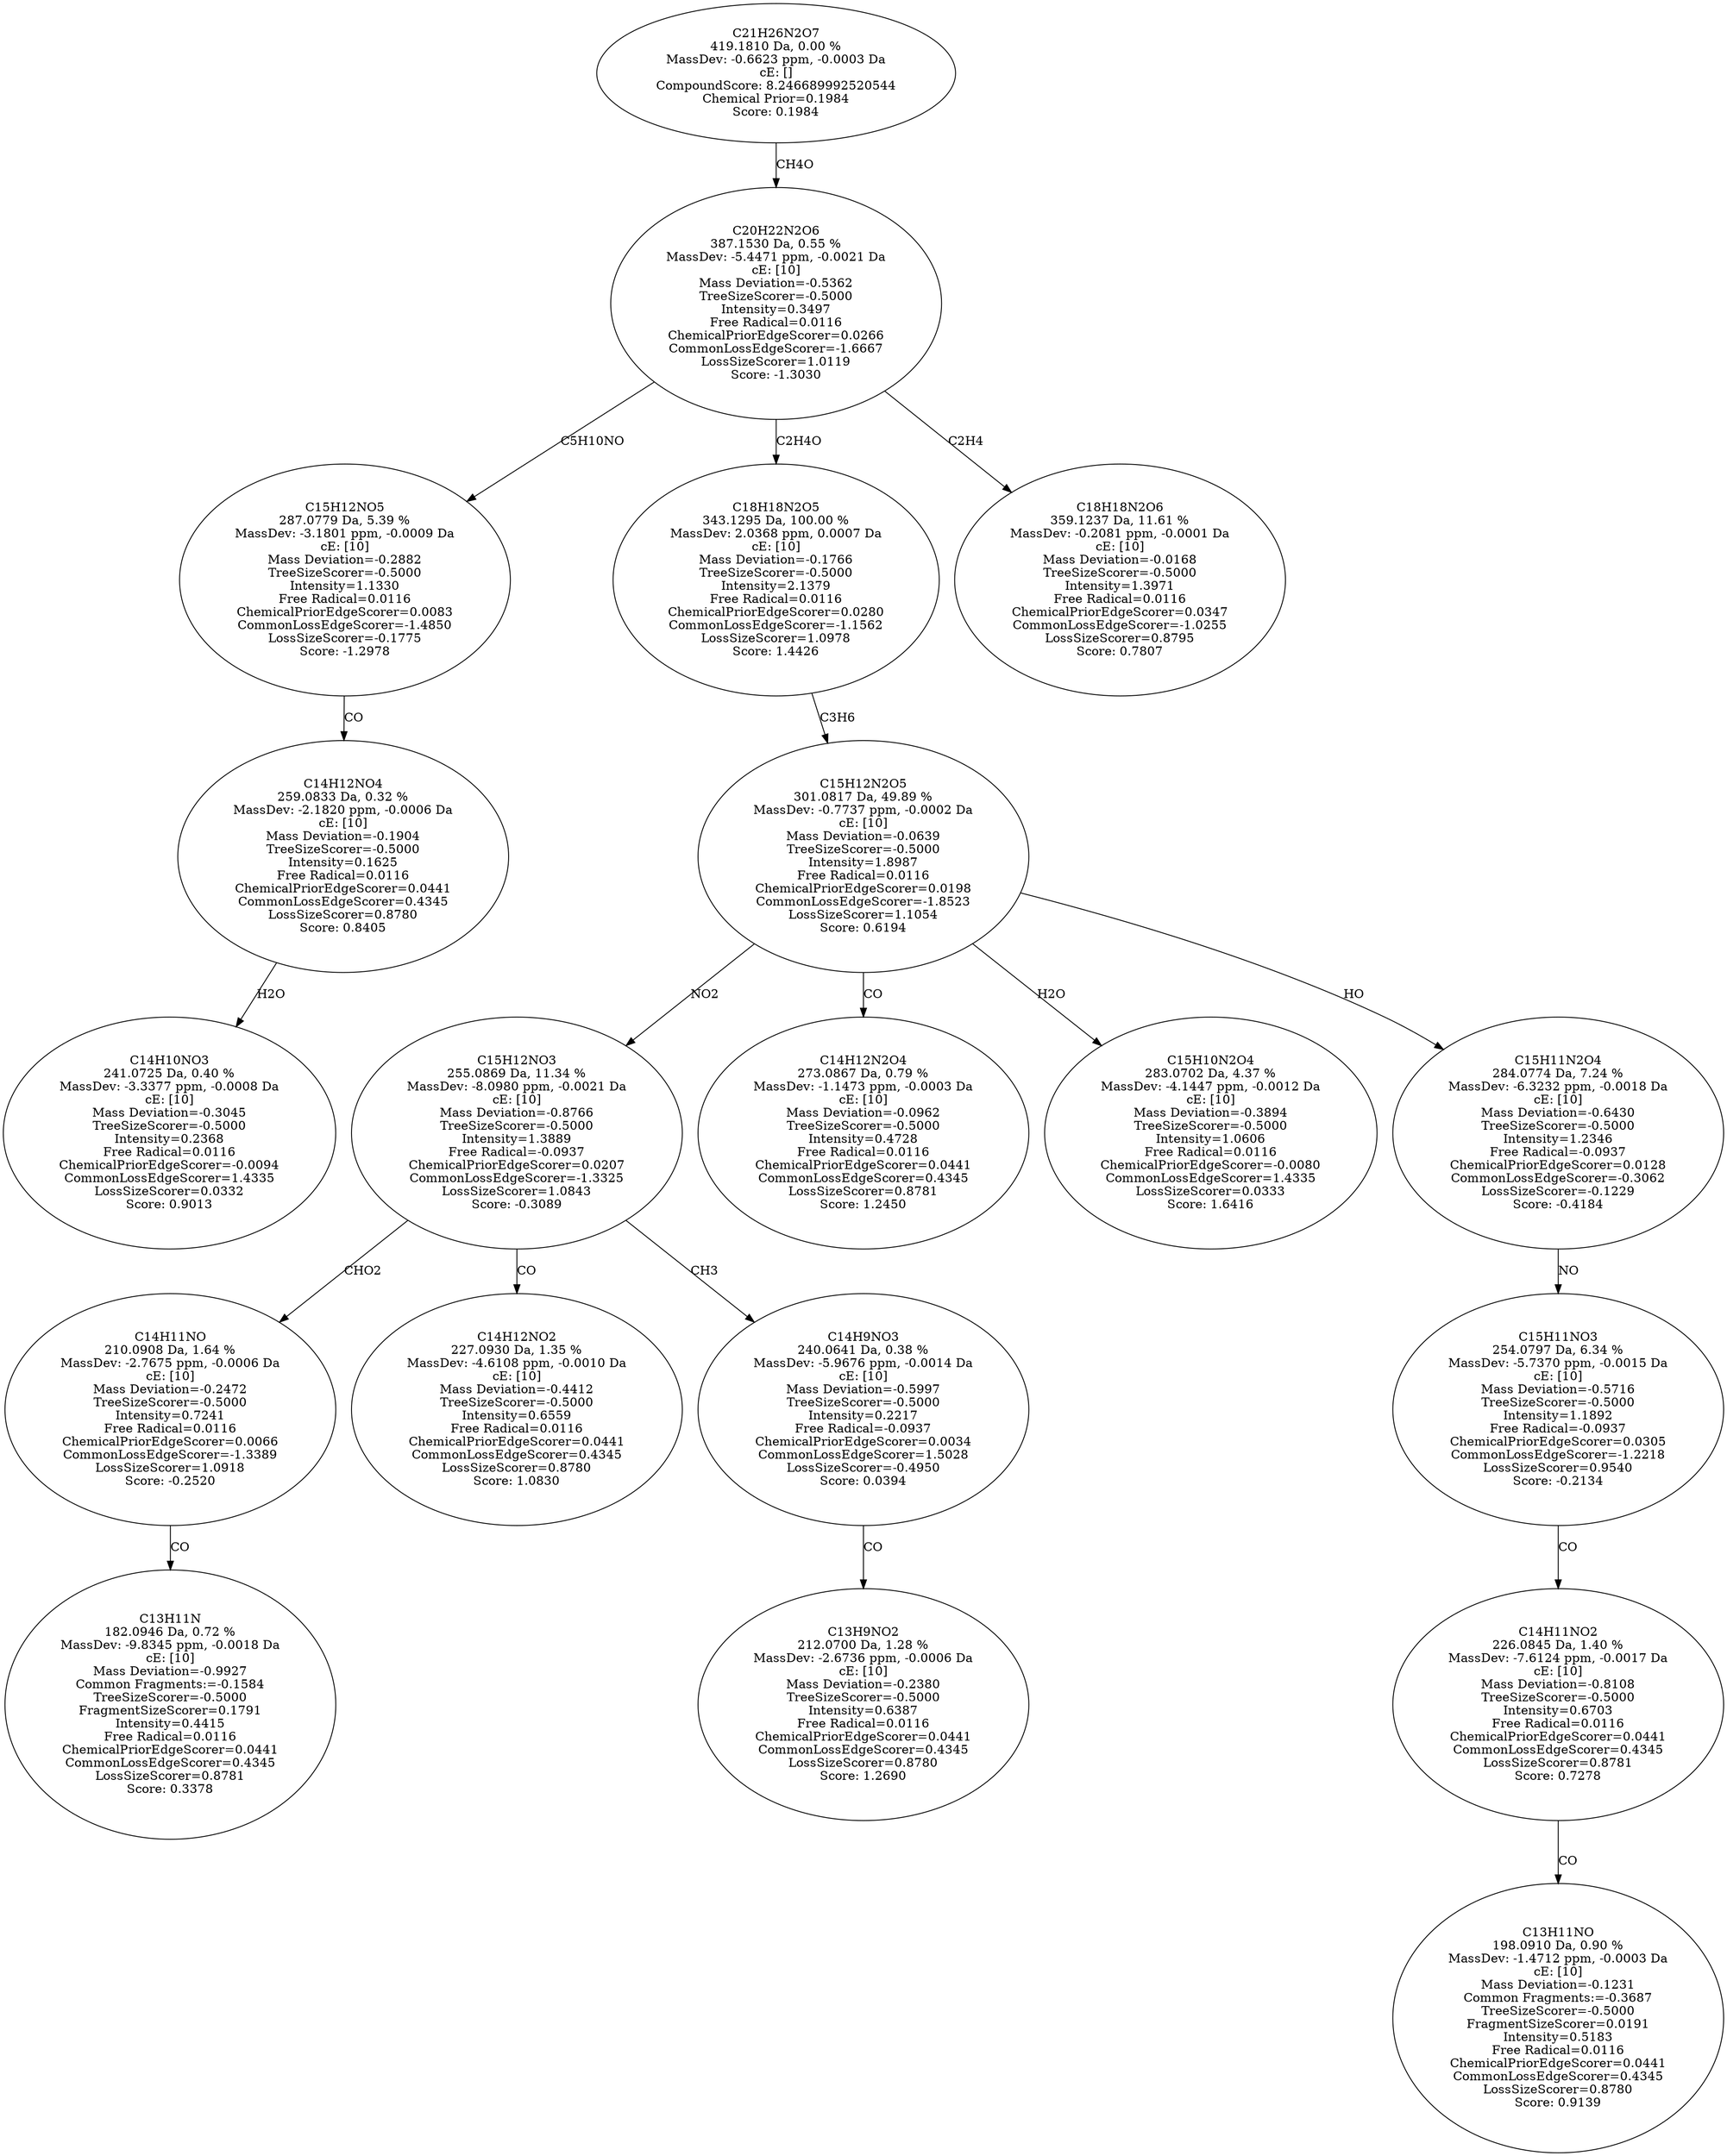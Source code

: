 strict digraph {
v1 [label="C14H10NO3\n241.0725 Da, 0.40 %\nMassDev: -3.3377 ppm, -0.0008 Da\ncE: [10]\nMass Deviation=-0.3045\nTreeSizeScorer=-0.5000\nIntensity=0.2368\nFree Radical=0.0116\nChemicalPriorEdgeScorer=-0.0094\nCommonLossEdgeScorer=1.4335\nLossSizeScorer=0.0332\nScore: 0.9013"];
v2 [label="C14H12NO4\n259.0833 Da, 0.32 %\nMassDev: -2.1820 ppm, -0.0006 Da\ncE: [10]\nMass Deviation=-0.1904\nTreeSizeScorer=-0.5000\nIntensity=0.1625\nFree Radical=0.0116\nChemicalPriorEdgeScorer=0.0441\nCommonLossEdgeScorer=0.4345\nLossSizeScorer=0.8780\nScore: 0.8405"];
v3 [label="C15H12NO5\n287.0779 Da, 5.39 %\nMassDev: -3.1801 ppm, -0.0009 Da\ncE: [10]\nMass Deviation=-0.2882\nTreeSizeScorer=-0.5000\nIntensity=1.1330\nFree Radical=0.0116\nChemicalPriorEdgeScorer=0.0083\nCommonLossEdgeScorer=-1.4850\nLossSizeScorer=-0.1775\nScore: -1.2978"];
v4 [label="C13H11N\n182.0946 Da, 0.72 %\nMassDev: -9.8345 ppm, -0.0018 Da\ncE: [10]\nMass Deviation=-0.9927\nCommon Fragments:=-0.1584\nTreeSizeScorer=-0.5000\nFragmentSizeScorer=0.1791\nIntensity=0.4415\nFree Radical=0.0116\nChemicalPriorEdgeScorer=0.0441\nCommonLossEdgeScorer=0.4345\nLossSizeScorer=0.8781\nScore: 0.3378"];
v5 [label="C14H11NO\n210.0908 Da, 1.64 %\nMassDev: -2.7675 ppm, -0.0006 Da\ncE: [10]\nMass Deviation=-0.2472\nTreeSizeScorer=-0.5000\nIntensity=0.7241\nFree Radical=0.0116\nChemicalPriorEdgeScorer=0.0066\nCommonLossEdgeScorer=-1.3389\nLossSizeScorer=1.0918\nScore: -0.2520"];
v6 [label="C14H12NO2\n227.0930 Da, 1.35 %\nMassDev: -4.6108 ppm, -0.0010 Da\ncE: [10]\nMass Deviation=-0.4412\nTreeSizeScorer=-0.5000\nIntensity=0.6559\nFree Radical=0.0116\nChemicalPriorEdgeScorer=0.0441\nCommonLossEdgeScorer=0.4345\nLossSizeScorer=0.8780\nScore: 1.0830"];
v7 [label="C13H9NO2\n212.0700 Da, 1.28 %\nMassDev: -2.6736 ppm, -0.0006 Da\ncE: [10]\nMass Deviation=-0.2380\nTreeSizeScorer=-0.5000\nIntensity=0.6387\nFree Radical=0.0116\nChemicalPriorEdgeScorer=0.0441\nCommonLossEdgeScorer=0.4345\nLossSizeScorer=0.8780\nScore: 1.2690"];
v8 [label="C14H9NO3\n240.0641 Da, 0.38 %\nMassDev: -5.9676 ppm, -0.0014 Da\ncE: [10]\nMass Deviation=-0.5997\nTreeSizeScorer=-0.5000\nIntensity=0.2217\nFree Radical=-0.0937\nChemicalPriorEdgeScorer=0.0034\nCommonLossEdgeScorer=1.5028\nLossSizeScorer=-0.4950\nScore: 0.0394"];
v9 [label="C15H12NO3\n255.0869 Da, 11.34 %\nMassDev: -8.0980 ppm, -0.0021 Da\ncE: [10]\nMass Deviation=-0.8766\nTreeSizeScorer=-0.5000\nIntensity=1.3889\nFree Radical=-0.0937\nChemicalPriorEdgeScorer=0.0207\nCommonLossEdgeScorer=-1.3325\nLossSizeScorer=1.0843\nScore: -0.3089"];
v10 [label="C14H12N2O4\n273.0867 Da, 0.79 %\nMassDev: -1.1473 ppm, -0.0003 Da\ncE: [10]\nMass Deviation=-0.0962\nTreeSizeScorer=-0.5000\nIntensity=0.4728\nFree Radical=0.0116\nChemicalPriorEdgeScorer=0.0441\nCommonLossEdgeScorer=0.4345\nLossSizeScorer=0.8781\nScore: 1.2450"];
v11 [label="C15H10N2O4\n283.0702 Da, 4.37 %\nMassDev: -4.1447 ppm, -0.0012 Da\ncE: [10]\nMass Deviation=-0.3894\nTreeSizeScorer=-0.5000\nIntensity=1.0606\nFree Radical=0.0116\nChemicalPriorEdgeScorer=-0.0080\nCommonLossEdgeScorer=1.4335\nLossSizeScorer=0.0333\nScore: 1.6416"];
v12 [label="C13H11NO\n198.0910 Da, 0.90 %\nMassDev: -1.4712 ppm, -0.0003 Da\ncE: [10]\nMass Deviation=-0.1231\nCommon Fragments:=-0.3687\nTreeSizeScorer=-0.5000\nFragmentSizeScorer=0.0191\nIntensity=0.5183\nFree Radical=0.0116\nChemicalPriorEdgeScorer=0.0441\nCommonLossEdgeScorer=0.4345\nLossSizeScorer=0.8780\nScore: 0.9139"];
v13 [label="C14H11NO2\n226.0845 Da, 1.40 %\nMassDev: -7.6124 ppm, -0.0017 Da\ncE: [10]\nMass Deviation=-0.8108\nTreeSizeScorer=-0.5000\nIntensity=0.6703\nFree Radical=0.0116\nChemicalPriorEdgeScorer=0.0441\nCommonLossEdgeScorer=0.4345\nLossSizeScorer=0.8781\nScore: 0.7278"];
v14 [label="C15H11NO3\n254.0797 Da, 6.34 %\nMassDev: -5.7370 ppm, -0.0015 Da\ncE: [10]\nMass Deviation=-0.5716\nTreeSizeScorer=-0.5000\nIntensity=1.1892\nFree Radical=-0.0937\nChemicalPriorEdgeScorer=0.0305\nCommonLossEdgeScorer=-1.2218\nLossSizeScorer=0.9540\nScore: -0.2134"];
v15 [label="C15H11N2O4\n284.0774 Da, 7.24 %\nMassDev: -6.3232 ppm, -0.0018 Da\ncE: [10]\nMass Deviation=-0.6430\nTreeSizeScorer=-0.5000\nIntensity=1.2346\nFree Radical=-0.0937\nChemicalPriorEdgeScorer=0.0128\nCommonLossEdgeScorer=-0.3062\nLossSizeScorer=-0.1229\nScore: -0.4184"];
v16 [label="C15H12N2O5\n301.0817 Da, 49.89 %\nMassDev: -0.7737 ppm, -0.0002 Da\ncE: [10]\nMass Deviation=-0.0639\nTreeSizeScorer=-0.5000\nIntensity=1.8987\nFree Radical=0.0116\nChemicalPriorEdgeScorer=0.0198\nCommonLossEdgeScorer=-1.8523\nLossSizeScorer=1.1054\nScore: 0.6194"];
v17 [label="C18H18N2O5\n343.1295 Da, 100.00 %\nMassDev: 2.0368 ppm, 0.0007 Da\ncE: [10]\nMass Deviation=-0.1766\nTreeSizeScorer=-0.5000\nIntensity=2.1379\nFree Radical=0.0116\nChemicalPriorEdgeScorer=0.0280\nCommonLossEdgeScorer=-1.1562\nLossSizeScorer=1.0978\nScore: 1.4426"];
v18 [label="C18H18N2O6\n359.1237 Da, 11.61 %\nMassDev: -0.2081 ppm, -0.0001 Da\ncE: [10]\nMass Deviation=-0.0168\nTreeSizeScorer=-0.5000\nIntensity=1.3971\nFree Radical=0.0116\nChemicalPriorEdgeScorer=0.0347\nCommonLossEdgeScorer=-1.0255\nLossSizeScorer=0.8795\nScore: 0.7807"];
v19 [label="C20H22N2O6\n387.1530 Da, 0.55 %\nMassDev: -5.4471 ppm, -0.0021 Da\ncE: [10]\nMass Deviation=-0.5362\nTreeSizeScorer=-0.5000\nIntensity=0.3497\nFree Radical=0.0116\nChemicalPriorEdgeScorer=0.0266\nCommonLossEdgeScorer=-1.6667\nLossSizeScorer=1.0119\nScore: -1.3030"];
v20 [label="C21H26N2O7\n419.1810 Da, 0.00 %\nMassDev: -0.6623 ppm, -0.0003 Da\ncE: []\nCompoundScore: 8.246689992520544\nChemical Prior=0.1984\nScore: 0.1984"];
v2 -> v1 [label="H2O"];
v3 -> v2 [label="CO"];
v19 -> v3 [label="C5H10NO"];
v5 -> v4 [label="CO"];
v9 -> v5 [label="CHO2"];
v9 -> v6 [label="CO"];
v8 -> v7 [label="CO"];
v9 -> v8 [label="CH3"];
v16 -> v9 [label="NO2"];
v16 -> v10 [label="CO"];
v16 -> v11 [label="H2O"];
v13 -> v12 [label="CO"];
v14 -> v13 [label="CO"];
v15 -> v14 [label="NO"];
v16 -> v15 [label="HO"];
v17 -> v16 [label="C3H6"];
v19 -> v17 [label="C2H4O"];
v19 -> v18 [label="C2H4"];
v20 -> v19 [label="CH4O"];
}